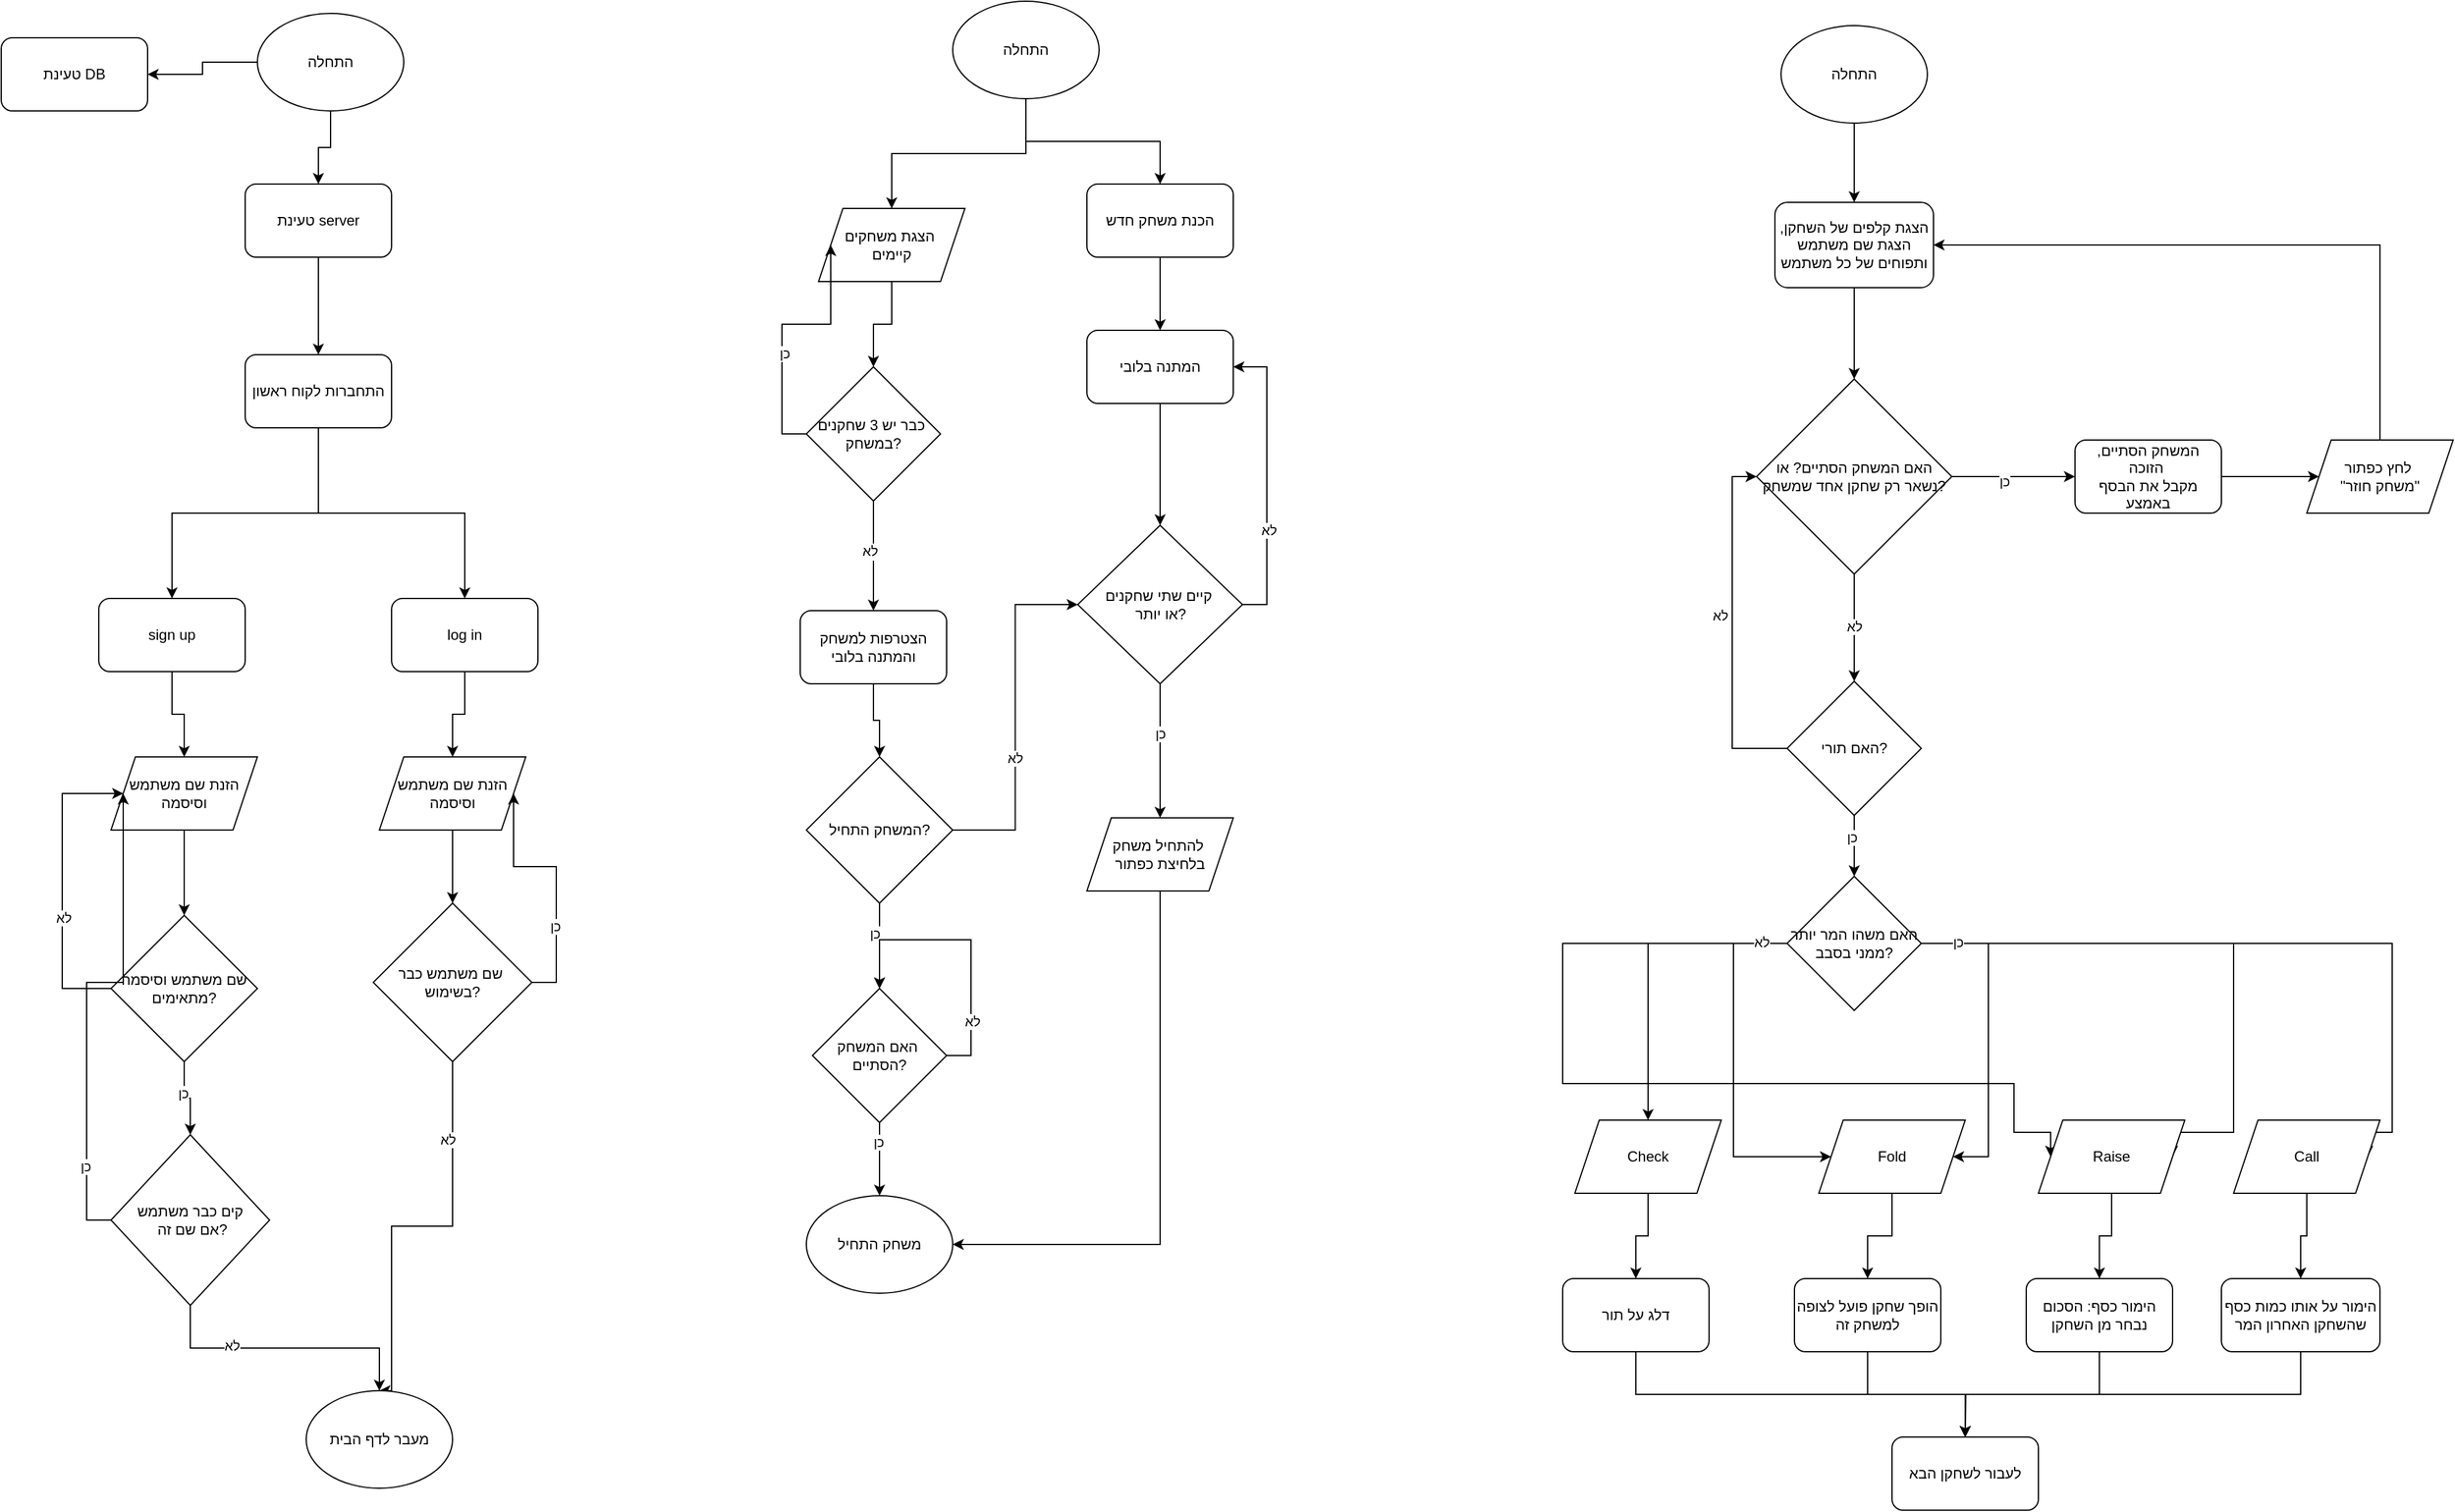 <mxfile version="26.2.4" pages="3">
  <diagram name="Page-1" id="loPU3zmZzHOAl2yBzBA7">
    <mxGraphModel dx="2088" dy="1140" grid="1" gridSize="10" guides="1" tooltips="1" connect="1" arrows="1" fold="1" page="1" pageScale="1" pageWidth="850" pageHeight="1100" math="0" shadow="0" adaptiveColors="simple">
      <root>
        <mxCell id="0" />
        <mxCell id="1" parent="0" />
        <mxCell id="3EqARSWOEmB9reqgQo8K-5" value="" style="edgeStyle=orthogonalEdgeStyle;rounded=0;orthogonalLoop=1;jettySize=auto;html=1;" parent="1" source="3EqARSWOEmB9reqgQo8K-3" target="3EqARSWOEmB9reqgQo8K-4" edge="1">
          <mxGeometry relative="1" as="geometry" />
        </mxCell>
        <mxCell id="3EqARSWOEmB9reqgQo8K-7" value="" style="edgeStyle=orthogonalEdgeStyle;rounded=0;orthogonalLoop=1;jettySize=auto;html=1;" parent="1" source="3EqARSWOEmB9reqgQo8K-3" target="3EqARSWOEmB9reqgQo8K-6" edge="1">
          <mxGeometry relative="1" as="geometry" />
        </mxCell>
        <mxCell id="3EqARSWOEmB9reqgQo8K-3" value="התחלה" style="ellipse;whiteSpace=wrap;html=1;" parent="1" vertex="1">
          <mxGeometry x="420" y="30" width="120" height="80" as="geometry" />
        </mxCell>
        <mxCell id="3EqARSWOEmB9reqgQo8K-4" value="טעינת DB" style="rounded=1;whiteSpace=wrap;html=1;" parent="1" vertex="1">
          <mxGeometry x="210" y="50" width="120" height="60" as="geometry" />
        </mxCell>
        <mxCell id="3EqARSWOEmB9reqgQo8K-9" value="" style="edgeStyle=orthogonalEdgeStyle;rounded=0;orthogonalLoop=1;jettySize=auto;html=1;" parent="1" source="3EqARSWOEmB9reqgQo8K-6" target="3EqARSWOEmB9reqgQo8K-8" edge="1">
          <mxGeometry relative="1" as="geometry" />
        </mxCell>
        <mxCell id="3EqARSWOEmB9reqgQo8K-6" value="טעינת server" style="rounded=1;whiteSpace=wrap;html=1;" parent="1" vertex="1">
          <mxGeometry x="410" y="170" width="120" height="60" as="geometry" />
        </mxCell>
        <mxCell id="3EqARSWOEmB9reqgQo8K-13" value="" style="edgeStyle=orthogonalEdgeStyle;rounded=0;orthogonalLoop=1;jettySize=auto;html=1;" parent="1" source="3EqARSWOEmB9reqgQo8K-8" target="3EqARSWOEmB9reqgQo8K-12" edge="1">
          <mxGeometry relative="1" as="geometry" />
        </mxCell>
        <mxCell id="3EqARSWOEmB9reqgQo8K-15" style="edgeStyle=orthogonalEdgeStyle;rounded=0;orthogonalLoop=1;jettySize=auto;html=1;exitX=0.5;exitY=1;exitDx=0;exitDy=0;" parent="1" source="3EqARSWOEmB9reqgQo8K-8" target="3EqARSWOEmB9reqgQo8K-16" edge="1">
          <mxGeometry relative="1" as="geometry">
            <mxPoint x="580" y="510" as="targetPoint" />
          </mxGeometry>
        </mxCell>
        <mxCell id="3EqARSWOEmB9reqgQo8K-8" value="התחברות לקוח ראשון" style="whiteSpace=wrap;html=1;rounded=1;" parent="1" vertex="1">
          <mxGeometry x="410" y="310" width="120" height="60" as="geometry" />
        </mxCell>
        <mxCell id="3EqARSWOEmB9reqgQo8K-18" style="edgeStyle=orthogonalEdgeStyle;rounded=0;orthogonalLoop=1;jettySize=auto;html=1;exitX=0.5;exitY=1;exitDx=0;exitDy=0;entryX=0.5;entryY=0;entryDx=0;entryDy=0;" parent="1" source="3EqARSWOEmB9reqgQo8K-12" target="3EqARSWOEmB9reqgQo8K-17" edge="1">
          <mxGeometry relative="1" as="geometry" />
        </mxCell>
        <mxCell id="3EqARSWOEmB9reqgQo8K-12" value="sign up" style="whiteSpace=wrap;html=1;rounded=1;" parent="1" vertex="1">
          <mxGeometry x="290" y="510" width="120" height="60" as="geometry" />
        </mxCell>
        <mxCell id="3EqARSWOEmB9reqgQo8K-32" value="" style="edgeStyle=orthogonalEdgeStyle;rounded=0;orthogonalLoop=1;jettySize=auto;html=1;" parent="1" source="3EqARSWOEmB9reqgQo8K-16" target="3EqARSWOEmB9reqgQo8K-30" edge="1">
          <mxGeometry relative="1" as="geometry" />
        </mxCell>
        <mxCell id="3EqARSWOEmB9reqgQo8K-16" value="log in" style="rounded=1;whiteSpace=wrap;html=1;" parent="1" vertex="1">
          <mxGeometry x="530" y="510" width="120" height="60" as="geometry" />
        </mxCell>
        <mxCell id="3EqARSWOEmB9reqgQo8K-20" style="edgeStyle=orthogonalEdgeStyle;rounded=0;orthogonalLoop=1;jettySize=auto;html=1;exitX=0.5;exitY=1;exitDx=0;exitDy=0;entryX=0.5;entryY=0;entryDx=0;entryDy=0;" parent="1" source="3EqARSWOEmB9reqgQo8K-17" target="3EqARSWOEmB9reqgQo8K-19" edge="1">
          <mxGeometry relative="1" as="geometry" />
        </mxCell>
        <mxCell id="3EqARSWOEmB9reqgQo8K-17" value="הזנת שם משתמש וסיסמה" style="shape=parallelogram;perimeter=parallelogramPerimeter;whiteSpace=wrap;html=1;fixedSize=1;" parent="1" vertex="1">
          <mxGeometry x="300" y="640" width="120" height="60" as="geometry" />
        </mxCell>
        <mxCell id="3EqARSWOEmB9reqgQo8K-22" style="edgeStyle=orthogonalEdgeStyle;rounded=0;orthogonalLoop=1;jettySize=auto;html=1;exitX=0;exitY=0.5;exitDx=0;exitDy=0;entryX=0;entryY=0.5;entryDx=0;entryDy=0;" parent="1" source="3EqARSWOEmB9reqgQo8K-19" target="3EqARSWOEmB9reqgQo8K-17" edge="1">
          <mxGeometry relative="1" as="geometry">
            <Array as="points">
              <mxPoint x="260" y="830" />
              <mxPoint x="260" y="670" />
            </Array>
          </mxGeometry>
        </mxCell>
        <mxCell id="3EqARSWOEmB9reqgQo8K-23" value="לא" style="edgeLabel;html=1;align=center;verticalAlign=middle;resizable=0;points=[];" parent="3EqARSWOEmB9reqgQo8K-22" vertex="1" connectable="0">
          <mxGeometry x="-0.213" y="-1" relative="1" as="geometry">
            <mxPoint as="offset" />
          </mxGeometry>
        </mxCell>
        <mxCell id="3EqARSWOEmB9reqgQo8K-27" style="edgeStyle=orthogonalEdgeStyle;rounded=0;orthogonalLoop=1;jettySize=auto;html=1;exitX=0.5;exitY=1;exitDx=0;exitDy=0;entryX=0.5;entryY=0;entryDx=0;entryDy=0;" parent="1" source="3EqARSWOEmB9reqgQo8K-19" target="3EqARSWOEmB9reqgQo8K-24" edge="1">
          <mxGeometry relative="1" as="geometry" />
        </mxCell>
        <mxCell id="3EqARSWOEmB9reqgQo8K-28" value="כן" style="edgeLabel;html=1;align=center;verticalAlign=middle;resizable=0;points=[];" parent="3EqARSWOEmB9reqgQo8K-27" vertex="1" connectable="0">
          <mxGeometry x="-0.204" y="-1" relative="1" as="geometry">
            <mxPoint as="offset" />
          </mxGeometry>
        </mxCell>
        <mxCell id="3EqARSWOEmB9reqgQo8K-19" value="שם משתמש וסיסמה מתאימים?" style="rhombus;whiteSpace=wrap;html=1;" parent="1" vertex="1">
          <mxGeometry x="300" y="770" width="120" height="120" as="geometry" />
        </mxCell>
        <mxCell id="3EqARSWOEmB9reqgQo8K-25" style="edgeStyle=orthogonalEdgeStyle;rounded=0;orthogonalLoop=1;jettySize=auto;html=1;exitX=0;exitY=0.5;exitDx=0;exitDy=0;entryX=0;entryY=0.5;entryDx=0;entryDy=0;" parent="1" source="3EqARSWOEmB9reqgQo8K-24" target="3EqARSWOEmB9reqgQo8K-17" edge="1">
          <mxGeometry relative="1" as="geometry" />
        </mxCell>
        <mxCell id="3EqARSWOEmB9reqgQo8K-26" value="כן" style="edgeLabel;html=1;align=center;verticalAlign=middle;resizable=0;points=[];" parent="3EqARSWOEmB9reqgQo8K-25" vertex="1" connectable="0">
          <mxGeometry x="-0.678" y="1" relative="1" as="geometry">
            <mxPoint as="offset" />
          </mxGeometry>
        </mxCell>
        <mxCell id="3EqARSWOEmB9reqgQo8K-43" style="edgeStyle=orthogonalEdgeStyle;rounded=0;orthogonalLoop=1;jettySize=auto;html=1;exitX=0.5;exitY=1;exitDx=0;exitDy=0;entryX=0.5;entryY=0;entryDx=0;entryDy=0;" parent="1" source="3EqARSWOEmB9reqgQo8K-24" target="3EqARSWOEmB9reqgQo8K-42" edge="1">
          <mxGeometry relative="1" as="geometry" />
        </mxCell>
        <mxCell id="3EqARSWOEmB9reqgQo8K-44" value="לא" style="edgeLabel;html=1;align=center;verticalAlign=middle;resizable=0;points=[];" parent="3EqARSWOEmB9reqgQo8K-43" vertex="1" connectable="0">
          <mxGeometry x="-0.389" y="2" relative="1" as="geometry">
            <mxPoint as="offset" />
          </mxGeometry>
        </mxCell>
        <mxCell id="3EqARSWOEmB9reqgQo8K-24" value="קים כבר משתמש&lt;div&gt;&amp;nbsp;אם שם זה?&lt;/div&gt;" style="rhombus;whiteSpace=wrap;html=1;" parent="1" vertex="1">
          <mxGeometry x="300" y="950" width="130" height="140" as="geometry" />
        </mxCell>
        <mxCell id="3EqARSWOEmB9reqgQo8K-33" value="" style="edgeStyle=orthogonalEdgeStyle;rounded=0;orthogonalLoop=1;jettySize=auto;html=1;" parent="1" source="3EqARSWOEmB9reqgQo8K-30" target="3EqARSWOEmB9reqgQo8K-31" edge="1">
          <mxGeometry relative="1" as="geometry" />
        </mxCell>
        <mxCell id="3EqARSWOEmB9reqgQo8K-30" value="הזנת שם משתמש וסיסמה" style="shape=parallelogram;perimeter=parallelogramPerimeter;whiteSpace=wrap;html=1;fixedSize=1;" parent="1" vertex="1">
          <mxGeometry x="520" y="640" width="120" height="60" as="geometry" />
        </mxCell>
        <mxCell id="3EqARSWOEmB9reqgQo8K-34" style="edgeStyle=orthogonalEdgeStyle;rounded=0;orthogonalLoop=1;jettySize=auto;html=1;exitX=1;exitY=0.5;exitDx=0;exitDy=0;entryX=1;entryY=0.5;entryDx=0;entryDy=0;" parent="1" source="3EqARSWOEmB9reqgQo8K-31" target="3EqARSWOEmB9reqgQo8K-30" edge="1">
          <mxGeometry relative="1" as="geometry" />
        </mxCell>
        <mxCell id="3EqARSWOEmB9reqgQo8K-35" value="כן" style="edgeLabel;html=1;align=center;verticalAlign=middle;resizable=0;points=[];" parent="3EqARSWOEmB9reqgQo8K-34" vertex="1" connectable="0">
          <mxGeometry x="-0.382" y="1" relative="1" as="geometry">
            <mxPoint y="-1" as="offset" />
          </mxGeometry>
        </mxCell>
        <mxCell id="3EqARSWOEmB9reqgQo8K-38" style="edgeStyle=orthogonalEdgeStyle;rounded=0;orthogonalLoop=1;jettySize=auto;html=1;exitX=0.5;exitY=1;exitDx=0;exitDy=0;entryX=0.5;entryY=0;entryDx=0;entryDy=0;" parent="1" source="3EqARSWOEmB9reqgQo8K-31" target="3EqARSWOEmB9reqgQo8K-42" edge="1">
          <mxGeometry relative="1" as="geometry">
            <mxPoint x="510.0" y="1130" as="targetPoint" />
            <Array as="points">
              <mxPoint x="580" y="1025" />
              <mxPoint x="530" y="1025" />
              <mxPoint x="530" y="1160" />
            </Array>
          </mxGeometry>
        </mxCell>
        <mxCell id="3EqARSWOEmB9reqgQo8K-39" value="לא" style="edgeLabel;html=1;align=center;verticalAlign=middle;resizable=0;points=[];" parent="3EqARSWOEmB9reqgQo8K-38" vertex="1" connectable="0">
          <mxGeometry x="-0.611" y="-4" relative="1" as="geometry">
            <mxPoint as="offset" />
          </mxGeometry>
        </mxCell>
        <mxCell id="3EqARSWOEmB9reqgQo8K-31" value="שם משתמש כבר&amp;nbsp;&lt;div&gt;בשימוש?&lt;/div&gt;" style="rhombus;whiteSpace=wrap;html=1;" parent="1" vertex="1">
          <mxGeometry x="515" y="760" width="130" height="130" as="geometry" />
        </mxCell>
        <mxCell id="3EqARSWOEmB9reqgQo8K-42" value="מעבר לדף הבית" style="ellipse;whiteSpace=wrap;html=1;" parent="1" vertex="1">
          <mxGeometry x="460" y="1160" width="120" height="80" as="geometry" />
        </mxCell>
        <mxCell id="P_PmEYXYViLRa0xPtHVq-3" style="edgeStyle=orthogonalEdgeStyle;rounded=0;orthogonalLoop=1;jettySize=auto;html=1;exitX=0.5;exitY=1;exitDx=0;exitDy=0;entryX=0.5;entryY=0;entryDx=0;entryDy=0;" parent="1" source="P_PmEYXYViLRa0xPtHVq-1" target="P_PmEYXYViLRa0xPtHVq-2" edge="1">
          <mxGeometry relative="1" as="geometry" />
        </mxCell>
        <mxCell id="P_PmEYXYViLRa0xPtHVq-15" style="edgeStyle=orthogonalEdgeStyle;rounded=0;orthogonalLoop=1;jettySize=auto;html=1;exitX=0.5;exitY=1;exitDx=0;exitDy=0;entryX=0.5;entryY=0;entryDx=0;entryDy=0;" parent="1" source="P_PmEYXYViLRa0xPtHVq-1" target="P_PmEYXYViLRa0xPtHVq-16" edge="1">
          <mxGeometry relative="1" as="geometry">
            <mxPoint x="940" y="170" as="targetPoint" />
          </mxGeometry>
        </mxCell>
        <mxCell id="P_PmEYXYViLRa0xPtHVq-1" value="התחלה" style="ellipse;whiteSpace=wrap;html=1;" parent="1" vertex="1">
          <mxGeometry x="990" y="20" width="120" height="80" as="geometry" />
        </mxCell>
        <mxCell id="P_PmEYXYViLRa0xPtHVq-5" style="edgeStyle=orthogonalEdgeStyle;rounded=0;orthogonalLoop=1;jettySize=auto;html=1;exitX=0.5;exitY=1;exitDx=0;exitDy=0;entryX=0.5;entryY=0;entryDx=0;entryDy=0;" parent="1" source="P_PmEYXYViLRa0xPtHVq-2" target="P_PmEYXYViLRa0xPtHVq-4" edge="1">
          <mxGeometry relative="1" as="geometry" />
        </mxCell>
        <mxCell id="P_PmEYXYViLRa0xPtHVq-2" value="הכנת משחק חדש" style="rounded=1;whiteSpace=wrap;html=1;" parent="1" vertex="1">
          <mxGeometry x="1100" y="170" width="120" height="60" as="geometry" />
        </mxCell>
        <mxCell id="P_PmEYXYViLRa0xPtHVq-7" style="edgeStyle=orthogonalEdgeStyle;rounded=0;orthogonalLoop=1;jettySize=auto;html=1;exitX=0.5;exitY=1;exitDx=0;exitDy=0;entryX=0.5;entryY=0;entryDx=0;entryDy=0;" parent="1" source="P_PmEYXYViLRa0xPtHVq-4" target="P_PmEYXYViLRa0xPtHVq-6" edge="1">
          <mxGeometry relative="1" as="geometry" />
        </mxCell>
        <mxCell id="P_PmEYXYViLRa0xPtHVq-4" value="המתנה בלובי" style="rounded=1;whiteSpace=wrap;html=1;" parent="1" vertex="1">
          <mxGeometry x="1100" y="290" width="120" height="60" as="geometry" />
        </mxCell>
        <mxCell id="P_PmEYXYViLRa0xPtHVq-8" style="edgeStyle=orthogonalEdgeStyle;rounded=0;orthogonalLoop=1;jettySize=auto;html=1;exitX=1;exitY=0.5;exitDx=0;exitDy=0;entryX=1;entryY=0.5;entryDx=0;entryDy=0;" parent="1" source="P_PmEYXYViLRa0xPtHVq-6" target="P_PmEYXYViLRa0xPtHVq-4" edge="1">
          <mxGeometry relative="1" as="geometry" />
        </mxCell>
        <mxCell id="P_PmEYXYViLRa0xPtHVq-9" value="לא" style="edgeLabel;html=1;align=center;verticalAlign=middle;resizable=0;points=[];" parent="P_PmEYXYViLRa0xPtHVq-8" vertex="1" connectable="0">
          <mxGeometry x="-0.335" y="-1" relative="1" as="geometry">
            <mxPoint y="-1" as="offset" />
          </mxGeometry>
        </mxCell>
        <mxCell id="P_PmEYXYViLRa0xPtHVq-12" style="edgeStyle=orthogonalEdgeStyle;rounded=0;orthogonalLoop=1;jettySize=auto;html=1;exitX=0.5;exitY=1;exitDx=0;exitDy=0;entryX=0.5;entryY=0;entryDx=0;entryDy=0;" parent="1" source="P_PmEYXYViLRa0xPtHVq-6" target="P_PmEYXYViLRa0xPtHVq-11" edge="1">
          <mxGeometry relative="1" as="geometry" />
        </mxCell>
        <mxCell id="P_PmEYXYViLRa0xPtHVq-13" value="כן" style="edgeLabel;html=1;align=center;verticalAlign=middle;resizable=0;points=[];" parent="P_PmEYXYViLRa0xPtHVq-12" vertex="1" connectable="0">
          <mxGeometry x="-0.556" y="4" relative="1" as="geometry">
            <mxPoint x="-4" y="16" as="offset" />
          </mxGeometry>
        </mxCell>
        <mxCell id="P_PmEYXYViLRa0xPtHVq-6" value="קיים שתי שחקנים&amp;nbsp;&lt;div&gt;או יותר?&lt;/div&gt;" style="rhombus;whiteSpace=wrap;html=1;" parent="1" vertex="1">
          <mxGeometry x="1092.5" y="450" width="135" height="130" as="geometry" />
        </mxCell>
        <mxCell id="P_PmEYXYViLRa0xPtHVq-46" style="edgeStyle=orthogonalEdgeStyle;rounded=0;orthogonalLoop=1;jettySize=auto;html=1;exitX=0.5;exitY=1;exitDx=0;exitDy=0;entryX=1;entryY=0.5;entryDx=0;entryDy=0;" parent="1" source="P_PmEYXYViLRa0xPtHVq-11" target="P_PmEYXYViLRa0xPtHVq-41" edge="1">
          <mxGeometry relative="1" as="geometry" />
        </mxCell>
        <mxCell id="P_PmEYXYViLRa0xPtHVq-11" value="להתחיל משחק&amp;nbsp;&lt;div&gt;בלחיצת כפתור&lt;/div&gt;" style="shape=parallelogram;perimeter=parallelogramPerimeter;whiteSpace=wrap;html=1;fixedSize=1;" parent="1" vertex="1">
          <mxGeometry x="1100" y="690" width="120" height="60" as="geometry" />
        </mxCell>
        <mxCell id="P_PmEYXYViLRa0xPtHVq-20" style="edgeStyle=orthogonalEdgeStyle;rounded=0;orthogonalLoop=1;jettySize=auto;html=1;exitX=0.5;exitY=1;exitDx=0;exitDy=0;entryX=0.5;entryY=0;entryDx=0;entryDy=0;" parent="1" source="P_PmEYXYViLRa0xPtHVq-16" target="P_PmEYXYViLRa0xPtHVq-19" edge="1">
          <mxGeometry relative="1" as="geometry" />
        </mxCell>
        <mxCell id="P_PmEYXYViLRa0xPtHVq-16" value="הצגת משחקים&amp;nbsp;&lt;div&gt;קיימים&lt;/div&gt;" style="shape=parallelogram;perimeter=parallelogramPerimeter;whiteSpace=wrap;html=1;fixedSize=1;" parent="1" vertex="1">
          <mxGeometry x="880" y="190" width="120" height="60" as="geometry" />
        </mxCell>
        <mxCell id="P_PmEYXYViLRa0xPtHVq-21" style="edgeStyle=orthogonalEdgeStyle;rounded=0;orthogonalLoop=1;jettySize=auto;html=1;exitX=0;exitY=0.5;exitDx=0;exitDy=0;entryX=0;entryY=0.5;entryDx=0;entryDy=0;" parent="1" source="P_PmEYXYViLRa0xPtHVq-19" target="P_PmEYXYViLRa0xPtHVq-16" edge="1">
          <mxGeometry relative="1" as="geometry" />
        </mxCell>
        <mxCell id="P_PmEYXYViLRa0xPtHVq-22" value="כן" style="edgeLabel;html=1;align=center;verticalAlign=middle;resizable=0;points=[];" parent="P_PmEYXYViLRa0xPtHVq-21" vertex="1" connectable="0">
          <mxGeometry x="-0.211" y="-2" relative="1" as="geometry">
            <mxPoint y="-1" as="offset" />
          </mxGeometry>
        </mxCell>
        <mxCell id="P_PmEYXYViLRa0xPtHVq-31" style="edgeStyle=orthogonalEdgeStyle;rounded=0;orthogonalLoop=1;jettySize=auto;html=1;exitX=0.5;exitY=1;exitDx=0;exitDy=0;entryX=0.5;entryY=0;entryDx=0;entryDy=0;" parent="1" source="P_PmEYXYViLRa0xPtHVq-19" target="P_PmEYXYViLRa0xPtHVq-25" edge="1">
          <mxGeometry relative="1" as="geometry" />
        </mxCell>
        <mxCell id="P_PmEYXYViLRa0xPtHVq-32" value="ל" style="edgeLabel;html=1;align=center;verticalAlign=middle;resizable=0;points=[];" parent="P_PmEYXYViLRa0xPtHVq-31" vertex="1" connectable="0">
          <mxGeometry x="-0.062" y="1" relative="1" as="geometry">
            <mxPoint as="offset" />
          </mxGeometry>
        </mxCell>
        <mxCell id="P_PmEYXYViLRa0xPtHVq-33" value="לא" style="edgeLabel;html=1;align=center;verticalAlign=middle;resizable=0;points=[];" parent="P_PmEYXYViLRa0xPtHVq-31" vertex="1" connectable="0">
          <mxGeometry x="-0.096" y="-3" relative="1" as="geometry">
            <mxPoint as="offset" />
          </mxGeometry>
        </mxCell>
        <mxCell id="P_PmEYXYViLRa0xPtHVq-19" value="כבר יש 3 שחקנים&amp;nbsp;&lt;div&gt;במשחק?&lt;/div&gt;" style="rhombus;whiteSpace=wrap;html=1;" parent="1" vertex="1">
          <mxGeometry x="870" y="320" width="110" height="110" as="geometry" />
        </mxCell>
        <mxCell id="P_PmEYXYViLRa0xPtHVq-37" style="edgeStyle=orthogonalEdgeStyle;rounded=0;orthogonalLoop=1;jettySize=auto;html=1;exitX=0.5;exitY=1;exitDx=0;exitDy=0;entryX=0.5;entryY=0;entryDx=0;entryDy=0;" parent="1" source="P_PmEYXYViLRa0xPtHVq-25" target="P_PmEYXYViLRa0xPtHVq-34" edge="1">
          <mxGeometry relative="1" as="geometry" />
        </mxCell>
        <mxCell id="P_PmEYXYViLRa0xPtHVq-25" value="הצטרפות למשחק והמתנה בלובי" style="rounded=1;whiteSpace=wrap;html=1;" parent="1" vertex="1">
          <mxGeometry x="865" y="520" width="120" height="60" as="geometry" />
        </mxCell>
        <mxCell id="P_PmEYXYViLRa0xPtHVq-35" style="edgeStyle=orthogonalEdgeStyle;rounded=0;orthogonalLoop=1;jettySize=auto;html=1;exitX=1;exitY=0.5;exitDx=0;exitDy=0;entryX=0;entryY=0.5;entryDx=0;entryDy=0;" parent="1" source="P_PmEYXYViLRa0xPtHVq-34" target="P_PmEYXYViLRa0xPtHVq-6" edge="1">
          <mxGeometry relative="1" as="geometry" />
        </mxCell>
        <mxCell id="P_PmEYXYViLRa0xPtHVq-36" value="לא" style="edgeLabel;html=1;align=center;verticalAlign=middle;resizable=0;points=[];" parent="P_PmEYXYViLRa0xPtHVq-35" vertex="1" connectable="0">
          <mxGeometry x="-0.227" y="1" relative="1" as="geometry">
            <mxPoint as="offset" />
          </mxGeometry>
        </mxCell>
        <mxCell id="P_PmEYXYViLRa0xPtHVq-39" style="edgeStyle=orthogonalEdgeStyle;rounded=0;orthogonalLoop=1;jettySize=auto;html=1;exitX=0.5;exitY=1;exitDx=0;exitDy=0;entryX=0.5;entryY=0;entryDx=0;entryDy=0;" parent="1" source="P_PmEYXYViLRa0xPtHVq-34" target="P_PmEYXYViLRa0xPtHVq-38" edge="1">
          <mxGeometry relative="1" as="geometry" />
        </mxCell>
        <mxCell id="P_PmEYXYViLRa0xPtHVq-40" value="כן" style="edgeLabel;html=1;align=center;verticalAlign=middle;resizable=0;points=[];" parent="P_PmEYXYViLRa0xPtHVq-39" vertex="1" connectable="0">
          <mxGeometry x="-0.302" y="-4" relative="1" as="geometry">
            <mxPoint as="offset" />
          </mxGeometry>
        </mxCell>
        <mxCell id="P_PmEYXYViLRa0xPtHVq-34" value="המשחק התחיל?" style="rhombus;whiteSpace=wrap;html=1;" parent="1" vertex="1">
          <mxGeometry x="870" y="640" width="120" height="120" as="geometry" />
        </mxCell>
        <mxCell id="P_PmEYXYViLRa0xPtHVq-42" style="edgeStyle=orthogonalEdgeStyle;rounded=0;orthogonalLoop=1;jettySize=auto;html=1;exitX=0.5;exitY=1;exitDx=0;exitDy=0;entryX=0.5;entryY=0;entryDx=0;entryDy=0;" parent="1" source="P_PmEYXYViLRa0xPtHVq-38" target="P_PmEYXYViLRa0xPtHVq-41" edge="1">
          <mxGeometry relative="1" as="geometry" />
        </mxCell>
        <mxCell id="P_PmEYXYViLRa0xPtHVq-43" value="כן" style="edgeLabel;html=1;align=center;verticalAlign=middle;resizable=0;points=[];" parent="P_PmEYXYViLRa0xPtHVq-42" vertex="1" connectable="0">
          <mxGeometry x="-0.471" y="-1" relative="1" as="geometry">
            <mxPoint as="offset" />
          </mxGeometry>
        </mxCell>
        <mxCell id="P_PmEYXYViLRa0xPtHVq-38" value="האם המשחק&amp;nbsp;&lt;div&gt;הסתיים?&lt;/div&gt;" style="rhombus;whiteSpace=wrap;html=1;" parent="1" vertex="1">
          <mxGeometry x="875" y="830" width="110" height="110" as="geometry" />
        </mxCell>
        <mxCell id="P_PmEYXYViLRa0xPtHVq-41" value="משחק התחיל" style="ellipse;whiteSpace=wrap;html=1;" parent="1" vertex="1">
          <mxGeometry x="870" y="1000" width="120" height="80" as="geometry" />
        </mxCell>
        <mxCell id="P_PmEYXYViLRa0xPtHVq-44" style="edgeStyle=orthogonalEdgeStyle;rounded=0;orthogonalLoop=1;jettySize=auto;html=1;exitX=1;exitY=0.5;exitDx=0;exitDy=0;entryX=0.5;entryY=0;entryDx=0;entryDy=0;" parent="1" source="P_PmEYXYViLRa0xPtHVq-38" target="P_PmEYXYViLRa0xPtHVq-38" edge="1">
          <mxGeometry relative="1" as="geometry">
            <Array as="points">
              <mxPoint x="1005" y="885" />
              <mxPoint x="1005" y="790" />
              <mxPoint x="930" y="790" />
            </Array>
          </mxGeometry>
        </mxCell>
        <mxCell id="P_PmEYXYViLRa0xPtHVq-45" value="לא" style="edgeLabel;html=1;align=center;verticalAlign=middle;resizable=0;points=[];" parent="P_PmEYXYViLRa0xPtHVq-44" vertex="1" connectable="0">
          <mxGeometry x="-0.585" y="-1" relative="1" as="geometry">
            <mxPoint y="-1" as="offset" />
          </mxGeometry>
        </mxCell>
        <mxCell id="P_PmEYXYViLRa0xPtHVq-50" style="edgeStyle=orthogonalEdgeStyle;rounded=0;orthogonalLoop=1;jettySize=auto;html=1;exitX=0.5;exitY=1;exitDx=0;exitDy=0;entryX=0.5;entryY=0;entryDx=0;entryDy=0;" parent="1" source="P_PmEYXYViLRa0xPtHVq-47" target="P_PmEYXYViLRa0xPtHVq-49" edge="1">
          <mxGeometry relative="1" as="geometry" />
        </mxCell>
        <mxCell id="P_PmEYXYViLRa0xPtHVq-47" value="התחלה" style="ellipse;whiteSpace=wrap;html=1;" parent="1" vertex="1">
          <mxGeometry x="1669" y="40" width="120" height="80" as="geometry" />
        </mxCell>
        <mxCell id="P_PmEYXYViLRa0xPtHVq-99" style="edgeStyle=orthogonalEdgeStyle;rounded=0;orthogonalLoop=1;jettySize=auto;html=1;exitX=0.5;exitY=1;exitDx=0;exitDy=0;entryX=0.5;entryY=0;entryDx=0;entryDy=0;" parent="1" source="P_PmEYXYViLRa0xPtHVq-49" target="P_PmEYXYViLRa0xPtHVq-98" edge="1">
          <mxGeometry relative="1" as="geometry" />
        </mxCell>
        <mxCell id="P_PmEYXYViLRa0xPtHVq-49" value="הצגת קלפים של השחקן, הצגת שם משתמש ותפוחים של כל משתמש" style="rounded=1;whiteSpace=wrap;html=1;" parent="1" vertex="1">
          <mxGeometry x="1664" y="185" width="130" height="70" as="geometry" />
        </mxCell>
        <mxCell id="P_PmEYXYViLRa0xPtHVq-58" style="edgeStyle=orthogonalEdgeStyle;rounded=0;orthogonalLoop=1;jettySize=auto;html=1;exitX=0.5;exitY=1;exitDx=0;exitDy=0;entryX=0.5;entryY=0;entryDx=0;entryDy=0;" parent="1" source="P_PmEYXYViLRa0xPtHVq-52" target="P_PmEYXYViLRa0xPtHVq-57" edge="1">
          <mxGeometry relative="1" as="geometry" />
        </mxCell>
        <mxCell id="P_PmEYXYViLRa0xPtHVq-59" value="כן" style="edgeLabel;html=1;align=center;verticalAlign=middle;resizable=0;points=[];" parent="P_PmEYXYViLRa0xPtHVq-58" vertex="1" connectable="0">
          <mxGeometry x="-0.285" y="-2" relative="1" as="geometry">
            <mxPoint as="offset" />
          </mxGeometry>
        </mxCell>
        <mxCell id="P_PmEYXYViLRa0xPtHVq-102" style="edgeStyle=orthogonalEdgeStyle;rounded=0;orthogonalLoop=1;jettySize=auto;html=1;exitX=0;exitY=0.5;exitDx=0;exitDy=0;entryX=0;entryY=0.5;entryDx=0;entryDy=0;" parent="1" source="P_PmEYXYViLRa0xPtHVq-52" target="P_PmEYXYViLRa0xPtHVq-98" edge="1">
          <mxGeometry relative="1" as="geometry" />
        </mxCell>
        <mxCell id="P_PmEYXYViLRa0xPtHVq-103" value="לא" style="edgeLabel;html=1;align=center;verticalAlign=middle;resizable=0;points=[];" parent="P_PmEYXYViLRa0xPtHVq-102" vertex="1" connectable="0">
          <mxGeometry x="0.07" y="10" relative="1" as="geometry">
            <mxPoint as="offset" />
          </mxGeometry>
        </mxCell>
        <mxCell id="P_PmEYXYViLRa0xPtHVq-52" value="האם תורי?" style="rhombus;whiteSpace=wrap;html=1;" parent="1" vertex="1">
          <mxGeometry x="1674" y="578" width="110" height="110" as="geometry" />
        </mxCell>
        <mxCell id="P_PmEYXYViLRa0xPtHVq-74" style="edgeStyle=orthogonalEdgeStyle;rounded=0;orthogonalLoop=1;jettySize=auto;html=1;exitX=1;exitY=0.5;exitDx=0;exitDy=0;entryX=1;entryY=0.5;entryDx=0;entryDy=0;" parent="1" source="P_PmEYXYViLRa0xPtHVq-57" target="P_PmEYXYViLRa0xPtHVq-64" edge="1">
          <mxGeometry relative="1" as="geometry">
            <Array as="points">
              <mxPoint x="2170" y="793" />
              <mxPoint x="2170" y="948" />
            </Array>
          </mxGeometry>
        </mxCell>
        <mxCell id="P_PmEYXYViLRa0xPtHVq-75" style="edgeStyle=orthogonalEdgeStyle;rounded=0;orthogonalLoop=1;jettySize=auto;html=1;exitX=1;exitY=0.5;exitDx=0;exitDy=0;entryX=1;entryY=0.5;entryDx=0;entryDy=0;" parent="1" source="P_PmEYXYViLRa0xPtHVq-57" target="P_PmEYXYViLRa0xPtHVq-62" edge="1">
          <mxGeometry relative="1" as="geometry">
            <Array as="points">
              <mxPoint x="2040" y="793" />
              <mxPoint x="2040" y="948" />
            </Array>
          </mxGeometry>
        </mxCell>
        <mxCell id="P_PmEYXYViLRa0xPtHVq-76" style="edgeStyle=orthogonalEdgeStyle;rounded=0;orthogonalLoop=1;jettySize=auto;html=1;exitX=1;exitY=0.5;exitDx=0;exitDy=0;entryX=1;entryY=0.5;entryDx=0;entryDy=0;" parent="1" source="P_PmEYXYViLRa0xPtHVq-57" target="P_PmEYXYViLRa0xPtHVq-63" edge="1">
          <mxGeometry relative="1" as="geometry">
            <Array as="points">
              <mxPoint x="1839" y="793" />
              <mxPoint x="1839" y="968" />
            </Array>
          </mxGeometry>
        </mxCell>
        <mxCell id="P_PmEYXYViLRa0xPtHVq-81" value="כן" style="edgeLabel;html=1;align=center;verticalAlign=middle;resizable=0;points=[];" parent="P_PmEYXYViLRa0xPtHVq-76" vertex="1" connectable="0">
          <mxGeometry x="-0.768" y="1" relative="1" as="geometry">
            <mxPoint as="offset" />
          </mxGeometry>
        </mxCell>
        <mxCell id="P_PmEYXYViLRa0xPtHVq-77" style="edgeStyle=orthogonalEdgeStyle;rounded=0;orthogonalLoop=1;jettySize=auto;html=1;exitX=0;exitY=0.5;exitDx=0;exitDy=0;entryX=0.5;entryY=0;entryDx=0;entryDy=0;" parent="1" source="P_PmEYXYViLRa0xPtHVq-57" target="P_PmEYXYViLRa0xPtHVq-61" edge="1">
          <mxGeometry relative="1" as="geometry" />
        </mxCell>
        <mxCell id="P_PmEYXYViLRa0xPtHVq-78" style="edgeStyle=orthogonalEdgeStyle;rounded=0;orthogonalLoop=1;jettySize=auto;html=1;exitX=0;exitY=0.5;exitDx=0;exitDy=0;entryX=0;entryY=0.5;entryDx=0;entryDy=0;" parent="1" source="P_PmEYXYViLRa0xPtHVq-57" target="P_PmEYXYViLRa0xPtHVq-63" edge="1">
          <mxGeometry relative="1" as="geometry">
            <Array as="points">
              <mxPoint x="1630" y="793" />
              <mxPoint x="1630" y="968" />
            </Array>
          </mxGeometry>
        </mxCell>
        <mxCell id="P_PmEYXYViLRa0xPtHVq-79" style="edgeStyle=orthogonalEdgeStyle;rounded=0;orthogonalLoop=1;jettySize=auto;html=1;exitX=0;exitY=0.5;exitDx=0;exitDy=0;entryX=0;entryY=0.5;entryDx=0;entryDy=0;" parent="1" source="P_PmEYXYViLRa0xPtHVq-57" target="P_PmEYXYViLRa0xPtHVq-62" edge="1">
          <mxGeometry relative="1" as="geometry">
            <Array as="points">
              <mxPoint x="1490" y="793" />
              <mxPoint x="1490" y="908" />
              <mxPoint x="1860" y="908" />
              <mxPoint x="1860" y="948" />
            </Array>
          </mxGeometry>
        </mxCell>
        <mxCell id="P_PmEYXYViLRa0xPtHVq-80" value="לא" style="edgeLabel;html=1;align=center;verticalAlign=middle;resizable=0;points=[];" parent="P_PmEYXYViLRa0xPtHVq-79" vertex="1" connectable="0">
          <mxGeometry x="-0.943" y="-1" relative="1" as="geometry">
            <mxPoint as="offset" />
          </mxGeometry>
        </mxCell>
        <mxCell id="P_PmEYXYViLRa0xPtHVq-57" value="האם משהו המר יותר ממני בסבב?" style="rhombus;whiteSpace=wrap;html=1;" parent="1" vertex="1">
          <mxGeometry x="1674" y="738" width="110" height="110" as="geometry" />
        </mxCell>
        <mxCell id="P_PmEYXYViLRa0xPtHVq-90" style="edgeStyle=orthogonalEdgeStyle;rounded=0;orthogonalLoop=1;jettySize=auto;html=1;exitX=0.5;exitY=1;exitDx=0;exitDy=0;entryX=0.5;entryY=0;entryDx=0;entryDy=0;" parent="1" source="P_PmEYXYViLRa0xPtHVq-61" target="P_PmEYXYViLRa0xPtHVq-89" edge="1">
          <mxGeometry relative="1" as="geometry" />
        </mxCell>
        <mxCell id="P_PmEYXYViLRa0xPtHVq-61" value="Check" style="shape=parallelogram;perimeter=parallelogramPerimeter;whiteSpace=wrap;html=1;fixedSize=1;" parent="1" vertex="1">
          <mxGeometry x="1500" y="938" width="120" height="60" as="geometry" />
        </mxCell>
        <mxCell id="P_PmEYXYViLRa0xPtHVq-85" style="edgeStyle=orthogonalEdgeStyle;rounded=0;orthogonalLoop=1;jettySize=auto;html=1;exitX=0.5;exitY=1;exitDx=0;exitDy=0;entryX=0.5;entryY=0;entryDx=0;entryDy=0;" parent="1" source="P_PmEYXYViLRa0xPtHVq-62" target="P_PmEYXYViLRa0xPtHVq-84" edge="1">
          <mxGeometry relative="1" as="geometry" />
        </mxCell>
        <mxCell id="P_PmEYXYViLRa0xPtHVq-62" value="Raise" style="shape=parallelogram;perimeter=parallelogramPerimeter;whiteSpace=wrap;html=1;fixedSize=1;" parent="1" vertex="1">
          <mxGeometry x="1880" y="938" width="120" height="60" as="geometry" />
        </mxCell>
        <mxCell id="P_PmEYXYViLRa0xPtHVq-88" style="edgeStyle=orthogonalEdgeStyle;rounded=0;orthogonalLoop=1;jettySize=auto;html=1;exitX=0.5;exitY=1;exitDx=0;exitDy=0;entryX=0.5;entryY=0;entryDx=0;entryDy=0;" parent="1" source="P_PmEYXYViLRa0xPtHVq-63" target="P_PmEYXYViLRa0xPtHVq-87" edge="1">
          <mxGeometry relative="1" as="geometry" />
        </mxCell>
        <mxCell id="P_PmEYXYViLRa0xPtHVq-63" value="Fold" style="shape=parallelogram;perimeter=parallelogramPerimeter;whiteSpace=wrap;html=1;fixedSize=1;" parent="1" vertex="1">
          <mxGeometry x="1700" y="938" width="120" height="60" as="geometry" />
        </mxCell>
        <mxCell id="P_PmEYXYViLRa0xPtHVq-83" style="edgeStyle=orthogonalEdgeStyle;rounded=0;orthogonalLoop=1;jettySize=auto;html=1;exitX=0.5;exitY=1;exitDx=0;exitDy=0;entryX=0.5;entryY=0;entryDx=0;entryDy=0;" parent="1" source="P_PmEYXYViLRa0xPtHVq-64" target="P_PmEYXYViLRa0xPtHVq-82" edge="1">
          <mxGeometry relative="1" as="geometry" />
        </mxCell>
        <mxCell id="P_PmEYXYViLRa0xPtHVq-64" value="Call" style="shape=parallelogram;perimeter=parallelogramPerimeter;whiteSpace=wrap;html=1;fixedSize=1;" parent="1" vertex="1">
          <mxGeometry x="2040" y="938" width="120" height="60" as="geometry" />
        </mxCell>
        <mxCell id="P_PmEYXYViLRa0xPtHVq-97" style="edgeStyle=orthogonalEdgeStyle;rounded=0;orthogonalLoop=1;jettySize=auto;html=1;exitX=0.5;exitY=1;exitDx=0;exitDy=0;entryX=0.5;entryY=0;entryDx=0;entryDy=0;" parent="1" source="P_PmEYXYViLRa0xPtHVq-82" target="P_PmEYXYViLRa0xPtHVq-91" edge="1">
          <mxGeometry relative="1" as="geometry" />
        </mxCell>
        <mxCell id="P_PmEYXYViLRa0xPtHVq-82" value="הימור על אותו כמות כסף שהשחקן האחרון המר" style="rounded=1;whiteSpace=wrap;html=1;" parent="1" vertex="1">
          <mxGeometry x="2030" y="1068" width="130" height="60" as="geometry" />
        </mxCell>
        <mxCell id="P_PmEYXYViLRa0xPtHVq-94" style="edgeStyle=orthogonalEdgeStyle;rounded=0;orthogonalLoop=1;jettySize=auto;html=1;exitX=0.5;exitY=1;exitDx=0;exitDy=0;entryX=0.5;entryY=0;entryDx=0;entryDy=0;" parent="1" source="P_PmEYXYViLRa0xPtHVq-84" target="P_PmEYXYViLRa0xPtHVq-91" edge="1">
          <mxGeometry relative="1" as="geometry" />
        </mxCell>
        <mxCell id="P_PmEYXYViLRa0xPtHVq-84" value="הימור כסף: הסכום נבחר מן השחקן" style="rounded=1;whiteSpace=wrap;html=1;" parent="1" vertex="1">
          <mxGeometry x="1870" y="1068" width="120" height="60" as="geometry" />
        </mxCell>
        <mxCell id="P_PmEYXYViLRa0xPtHVq-93" style="edgeStyle=orthogonalEdgeStyle;rounded=0;orthogonalLoop=1;jettySize=auto;html=1;exitX=0.5;exitY=1;exitDx=0;exitDy=0;" parent="1" source="P_PmEYXYViLRa0xPtHVq-87" edge="1">
          <mxGeometry relative="1" as="geometry">
            <mxPoint x="1820" y="1198" as="targetPoint" />
          </mxGeometry>
        </mxCell>
        <mxCell id="P_PmEYXYViLRa0xPtHVq-87" value="הופך שחקן פועל לצופה למשחק זה" style="rounded=1;whiteSpace=wrap;html=1;" parent="1" vertex="1">
          <mxGeometry x="1680" y="1068" width="120" height="60" as="geometry" />
        </mxCell>
        <mxCell id="P_PmEYXYViLRa0xPtHVq-92" style="edgeStyle=orthogonalEdgeStyle;rounded=0;orthogonalLoop=1;jettySize=auto;html=1;exitX=0.5;exitY=1;exitDx=0;exitDy=0;entryX=0.5;entryY=0;entryDx=0;entryDy=0;" parent="1" source="P_PmEYXYViLRa0xPtHVq-89" target="P_PmEYXYViLRa0xPtHVq-91" edge="1">
          <mxGeometry relative="1" as="geometry" />
        </mxCell>
        <mxCell id="P_PmEYXYViLRa0xPtHVq-89" value="דלג על תור" style="rounded=1;whiteSpace=wrap;html=1;" parent="1" vertex="1">
          <mxGeometry x="1490" y="1068" width="120" height="60" as="geometry" />
        </mxCell>
        <mxCell id="P_PmEYXYViLRa0xPtHVq-91" value="לעבור לשחקן הבא" style="rounded=1;whiteSpace=wrap;html=1;" parent="1" vertex="1">
          <mxGeometry x="1760" y="1198" width="120" height="60" as="geometry" />
        </mxCell>
        <mxCell id="P_PmEYXYViLRa0xPtHVq-100" style="edgeStyle=orthogonalEdgeStyle;rounded=0;orthogonalLoop=1;jettySize=auto;html=1;exitX=0.5;exitY=1;exitDx=0;exitDy=0;entryX=0.5;entryY=0;entryDx=0;entryDy=0;" parent="1" source="P_PmEYXYViLRa0xPtHVq-98" target="P_PmEYXYViLRa0xPtHVq-52" edge="1">
          <mxGeometry relative="1" as="geometry" />
        </mxCell>
        <mxCell id="P_PmEYXYViLRa0xPtHVq-101" value="לא" style="edgeLabel;html=1;align=center;verticalAlign=middle;resizable=0;points=[];" parent="P_PmEYXYViLRa0xPtHVq-100" vertex="1" connectable="0">
          <mxGeometry x="-0.034" relative="1" as="geometry">
            <mxPoint as="offset" />
          </mxGeometry>
        </mxCell>
        <mxCell id="P_PmEYXYViLRa0xPtHVq-106" style="edgeStyle=orthogonalEdgeStyle;rounded=0;orthogonalLoop=1;jettySize=auto;html=1;exitX=1;exitY=0.5;exitDx=0;exitDy=0;entryX=0;entryY=0.5;entryDx=0;entryDy=0;" parent="1" source="P_PmEYXYViLRa0xPtHVq-98" target="P_PmEYXYViLRa0xPtHVq-105" edge="1">
          <mxGeometry relative="1" as="geometry" />
        </mxCell>
        <mxCell id="P_PmEYXYViLRa0xPtHVq-107" value="כן" style="edgeLabel;html=1;align=center;verticalAlign=middle;resizable=0;points=[];" parent="P_PmEYXYViLRa0xPtHVq-106" vertex="1" connectable="0">
          <mxGeometry x="-0.146" y="-4" relative="1" as="geometry">
            <mxPoint as="offset" />
          </mxGeometry>
        </mxCell>
        <mxCell id="P_PmEYXYViLRa0xPtHVq-98" value="האם המשחק הסתיים? או נשאר רק שחקן אחד שמשחק?" style="rhombus;whiteSpace=wrap;html=1;" parent="1" vertex="1">
          <mxGeometry x="1649" y="330" width="160" height="160" as="geometry" />
        </mxCell>
        <mxCell id="P_PmEYXYViLRa0xPtHVq-111" style="edgeStyle=orthogonalEdgeStyle;rounded=0;orthogonalLoop=1;jettySize=auto;html=1;exitX=1;exitY=0.5;exitDx=0;exitDy=0;entryX=0;entryY=0.5;entryDx=0;entryDy=0;" parent="1" source="P_PmEYXYViLRa0xPtHVq-105" target="P_PmEYXYViLRa0xPtHVq-110" edge="1">
          <mxGeometry relative="1" as="geometry" />
        </mxCell>
        <mxCell id="P_PmEYXYViLRa0xPtHVq-105" value="המשחק הסתיים, הזוכה&amp;nbsp;&lt;div&gt;מקבל את הבסף באמצע&lt;/div&gt;" style="rounded=1;whiteSpace=wrap;html=1;" parent="1" vertex="1">
          <mxGeometry x="1910" y="380" width="120" height="60" as="geometry" />
        </mxCell>
        <mxCell id="P_PmEYXYViLRa0xPtHVq-112" style="edgeStyle=orthogonalEdgeStyle;rounded=0;orthogonalLoop=1;jettySize=auto;html=1;exitX=0.5;exitY=0;exitDx=0;exitDy=0;entryX=1;entryY=0.5;entryDx=0;entryDy=0;" parent="1" source="P_PmEYXYViLRa0xPtHVq-110" target="P_PmEYXYViLRa0xPtHVq-49" edge="1">
          <mxGeometry relative="1" as="geometry" />
        </mxCell>
        <mxCell id="P_PmEYXYViLRa0xPtHVq-110" value="לחץ כפתור&amp;nbsp;&lt;div&gt;&quot;משחק חוזר&quot;&lt;/div&gt;" style="shape=parallelogram;perimeter=parallelogramPerimeter;whiteSpace=wrap;html=1;fixedSize=1;" parent="1" vertex="1">
          <mxGeometry x="2100" y="380" width="120" height="60" as="geometry" />
        </mxCell>
      </root>
    </mxGraphModel>
  </diagram>
  <diagram id="fWWd-IGaokTDZ0jOi2e6" name="Page-2">
    <mxGraphModel dx="1212" dy="654" grid="1" gridSize="10" guides="1" tooltips="1" connect="1" arrows="1" fold="1" page="1" pageScale="1" pageWidth="850" pageHeight="1100" math="0" shadow="0">
      <root>
        <mxCell id="0" />
        <mxCell id="1" parent="0" />
        <mxCell id="AxxpQYqutu6Z9lSdm2nC-3" style="edgeStyle=orthogonalEdgeStyle;rounded=0;orthogonalLoop=1;jettySize=auto;html=1;exitX=0.5;exitY=1;exitDx=0;exitDy=0;entryX=0.5;entryY=0;entryDx=0;entryDy=0;" parent="1" source="AxxpQYqutu6Z9lSdm2nC-1" target="AxxpQYqutu6Z9lSdm2nC-2" edge="1">
          <mxGeometry relative="1" as="geometry" />
        </mxCell>
        <mxCell id="AxxpQYqutu6Z9lSdm2nC-1" value="שרת" style="ellipse;whiteSpace=wrap;html=1;" parent="1" vertex="1">
          <mxGeometry x="320" y="40" width="120" height="80" as="geometry" />
        </mxCell>
        <mxCell id="AxxpQYqutu6Z9lSdm2nC-5" style="edgeStyle=orthogonalEdgeStyle;rounded=0;orthogonalLoop=1;jettySize=auto;html=1;exitX=0.5;exitY=1;exitDx=0;exitDy=0;entryX=0.5;entryY=0;entryDx=0;entryDy=0;" parent="1" source="AxxpQYqutu6Z9lSdm2nC-2" target="AxxpQYqutu6Z9lSdm2nC-4" edge="1">
          <mxGeometry relative="1" as="geometry" />
        </mxCell>
        <mxCell id="AxxpQYqutu6Z9lSdm2nC-2" value="התחברות" style="rounded=1;whiteSpace=wrap;html=1;" parent="1" vertex="1">
          <mxGeometry x="320" y="180" width="120" height="60" as="geometry" />
        </mxCell>
        <mxCell id="AxxpQYqutu6Z9lSdm2nC-7" style="edgeStyle=orthogonalEdgeStyle;rounded=0;orthogonalLoop=1;jettySize=auto;html=1;exitX=0.5;exitY=1;exitDx=0;exitDy=0;entryX=0.5;entryY=0;entryDx=0;entryDy=0;" parent="1" source="AxxpQYqutu6Z9lSdm2nC-4" target="AxxpQYqutu6Z9lSdm2nC-6" edge="1">
          <mxGeometry relative="1" as="geometry" />
        </mxCell>
        <mxCell id="AxxpQYqutu6Z9lSdm2nC-9" style="edgeStyle=orthogonalEdgeStyle;rounded=0;orthogonalLoop=1;jettySize=auto;html=1;exitX=0.5;exitY=1;exitDx=0;exitDy=0;entryX=0.5;entryY=0;entryDx=0;entryDy=0;" parent="1" source="AxxpQYqutu6Z9lSdm2nC-4" target="AxxpQYqutu6Z9lSdm2nC-8" edge="1">
          <mxGeometry relative="1" as="geometry" />
        </mxCell>
        <mxCell id="M4k14wv83IE-usvoSfUF-9" style="edgeStyle=orthogonalEdgeStyle;rounded=0;orthogonalLoop=1;jettySize=auto;html=1;exitX=0.5;exitY=1;exitDx=0;exitDy=0;entryX=0.5;entryY=0;entryDx=0;entryDy=0;" edge="1" parent="1" source="AxxpQYqutu6Z9lSdm2nC-4" target="M4k14wv83IE-usvoSfUF-8">
          <mxGeometry relative="1" as="geometry" />
        </mxCell>
        <mxCell id="AxxpQYqutu6Z9lSdm2nC-4" value="המתנה ללקוח ראשון" style="rounded=1;whiteSpace=wrap;html=1;" parent="1" vertex="1">
          <mxGeometry x="320" y="290" width="120" height="60" as="geometry" />
        </mxCell>
        <mxCell id="AxxpQYqutu6Z9lSdm2nC-6" value="הקשבה להתחברויות נוספות" style="rounded=1;whiteSpace=wrap;html=1;" parent="1" vertex="1">
          <mxGeometry x="220" y="420" width="120" height="60" as="geometry" />
        </mxCell>
        <mxCell id="M4k14wv83IE-usvoSfUF-3" style="edgeStyle=orthogonalEdgeStyle;rounded=0;orthogonalLoop=1;jettySize=auto;html=1;exitX=0.5;exitY=1;exitDx=0;exitDy=0;entryX=0.5;entryY=0;entryDx=0;entryDy=0;" edge="1" parent="1" source="AxxpQYqutu6Z9lSdm2nC-8" target="M4k14wv83IE-usvoSfUF-2">
          <mxGeometry relative="1" as="geometry" />
        </mxCell>
        <mxCell id="AxxpQYqutu6Z9lSdm2nC-8" value="הקשבה להודעות" style="rounded=1;whiteSpace=wrap;html=1;" parent="1" vertex="1">
          <mxGeometry x="400" y="420" width="120" height="60" as="geometry" />
        </mxCell>
        <mxCell id="M4k14wv83IE-usvoSfUF-5" style="edgeStyle=orthogonalEdgeStyle;rounded=0;orthogonalLoop=1;jettySize=auto;html=1;exitX=1;exitY=0.5;exitDx=0;exitDy=0;entryX=0;entryY=0.5;entryDx=0;entryDy=0;" edge="1" parent="1" source="M4k14wv83IE-usvoSfUF-2" target="M4k14wv83IE-usvoSfUF-4">
          <mxGeometry relative="1" as="geometry">
            <Array as="points">
              <mxPoint x="580" y="570" />
              <mxPoint x="580" y="570" />
            </Array>
          </mxGeometry>
        </mxCell>
        <mxCell id="M4k14wv83IE-usvoSfUF-2" value="קבלת הודעה ופעילות&lt;div&gt;לפי סוגה&lt;/div&gt;" style="rounded=1;whiteSpace=wrap;html=1;" vertex="1" parent="1">
          <mxGeometry x="400" y="540" width="120" height="60" as="geometry" />
        </mxCell>
        <mxCell id="M4k14wv83IE-usvoSfUF-7" style="edgeStyle=orthogonalEdgeStyle;rounded=0;orthogonalLoop=1;jettySize=auto;html=1;exitX=1;exitY=0.5;exitDx=0;exitDy=0;entryX=0;entryY=0.5;entryDx=0;entryDy=0;" edge="1" parent="1" source="M4k14wv83IE-usvoSfUF-4" target="M4k14wv83IE-usvoSfUF-6">
          <mxGeometry relative="1" as="geometry" />
        </mxCell>
        <mxCell id="M4k14wv83IE-usvoSfUF-4" value="האם ההודעה בקשה&amp;nbsp;&lt;div&gt;למשחק חדש?&lt;/div&gt;" style="rhombus;whiteSpace=wrap;html=1;" vertex="1" parent="1">
          <mxGeometry x="630" y="505" width="130" height="130" as="geometry" />
        </mxCell>
        <mxCell id="M4k14wv83IE-usvoSfUF-6" value="פתיחת משחק חדש&lt;div&gt;ואיחסון משחק&lt;/div&gt;" style="rounded=1;whiteSpace=wrap;html=1;" vertex="1" parent="1">
          <mxGeometry x="840" y="540" width="120" height="60" as="geometry" />
        </mxCell>
        <mxCell id="M4k14wv83IE-usvoSfUF-8" value="לכל משחק: ריצת משחק" style="rounded=1;whiteSpace=wrap;html=1;" vertex="1" parent="1">
          <mxGeometry x="580" y="420" width="120" height="60" as="geometry" />
        </mxCell>
      </root>
    </mxGraphModel>
  </diagram>
  <diagram id="gXK1ZlIVZ-Gc2rEeKdM_" name="Page-3">
    <mxGraphModel dx="788" dy="425" grid="1" gridSize="10" guides="1" tooltips="1" connect="1" arrows="1" fold="1" page="1" pageScale="1" pageWidth="850" pageHeight="1100" math="0" shadow="0">
      <root>
        <mxCell id="0" />
        <mxCell id="1" parent="0" />
        <mxCell id="ldNUheckNPO1Yu-tTwlE-2" style="edgeStyle=orthogonalEdgeStyle;rounded=0;orthogonalLoop=1;jettySize=auto;html=1;exitX=0.5;exitY=1;exitDx=0;exitDy=0;entryX=0.5;entryY=0;entryDx=0;entryDy=0;" edge="1" parent="1" source="6i4vmjrFjCILCtRcfg_w-1" target="ldNUheckNPO1Yu-tTwlE-1">
          <mxGeometry relative="1" as="geometry" />
        </mxCell>
        <mxCell id="6i4vmjrFjCILCtRcfg_w-1" value="לקוח" style="ellipse;whiteSpace=wrap;html=1;" vertex="1" parent="1">
          <mxGeometry x="330" y="60" width="120" height="70" as="geometry" />
        </mxCell>
        <mxCell id="ldNUheckNPO1Yu-tTwlE-5" style="edgeStyle=orthogonalEdgeStyle;rounded=0;orthogonalLoop=1;jettySize=auto;html=1;exitX=0.5;exitY=1;exitDx=0;exitDy=0;entryX=0.5;entryY=0;entryDx=0;entryDy=0;" edge="1" parent="1" source="ldNUheckNPO1Yu-tTwlE-1" target="ldNUheckNPO1Yu-tTwlE-3">
          <mxGeometry relative="1" as="geometry" />
        </mxCell>
        <mxCell id="ldNUheckNPO1Yu-tTwlE-6" style="edgeStyle=orthogonalEdgeStyle;rounded=0;orthogonalLoop=1;jettySize=auto;html=1;exitX=0.5;exitY=1;exitDx=0;exitDy=0;entryX=0.5;entryY=0;entryDx=0;entryDy=0;" edge="1" parent="1" source="ldNUheckNPO1Yu-tTwlE-1" target="ldNUheckNPO1Yu-tTwlE-4">
          <mxGeometry relative="1" as="geometry" />
        </mxCell>
        <mxCell id="ldNUheckNPO1Yu-tTwlE-1" value="התחברות לשרת" style="rounded=1;whiteSpace=wrap;html=1;" vertex="1" parent="1">
          <mxGeometry x="330" y="190" width="120" height="60" as="geometry" />
        </mxCell>
        <mxCell id="ldNUheckNPO1Yu-tTwlE-3" value="הצגת משך" style="rounded=1;whiteSpace=wrap;html=1;" vertex="1" parent="1">
          <mxGeometry x="230" y="300" width="120" height="60" as="geometry" />
        </mxCell>
        <mxCell id="ldNUheckNPO1Yu-tTwlE-4" value="הקשבה להודעות מן&amp;nbsp;&lt;div&gt;השרת&lt;/div&gt;" style="rounded=1;whiteSpace=wrap;html=1;" vertex="1" parent="1">
          <mxGeometry x="425" y="300" width="120" height="60" as="geometry" />
        </mxCell>
      </root>
    </mxGraphModel>
  </diagram>
</mxfile>

